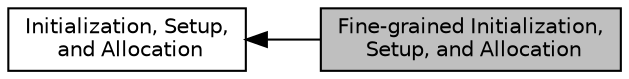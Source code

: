 digraph "Fine-grained Initialization, Setup, and Allocation"
{
  edge [fontname="Helvetica",fontsize="10",labelfontname="Helvetica",labelfontsize="10"];
  node [fontname="Helvetica",fontsize="10",shape=box];
  rankdir=LR;
  Node1 [label="Fine-grained Initialization,\l Setup, and Allocation",height=0.2,width=0.4,color="black", fillcolor="grey75", style="filled", fontcolor="black",tooltip=" "];
  Node2 [label="Initialization, Setup,\l and Allocation",height=0.2,width=0.4,color="black", fillcolor="white", style="filled",URL="$group__xrif__init.html",tooltip=" "];
  Node2->Node1 [shape=plaintext, dir="back", style="solid"];
}
